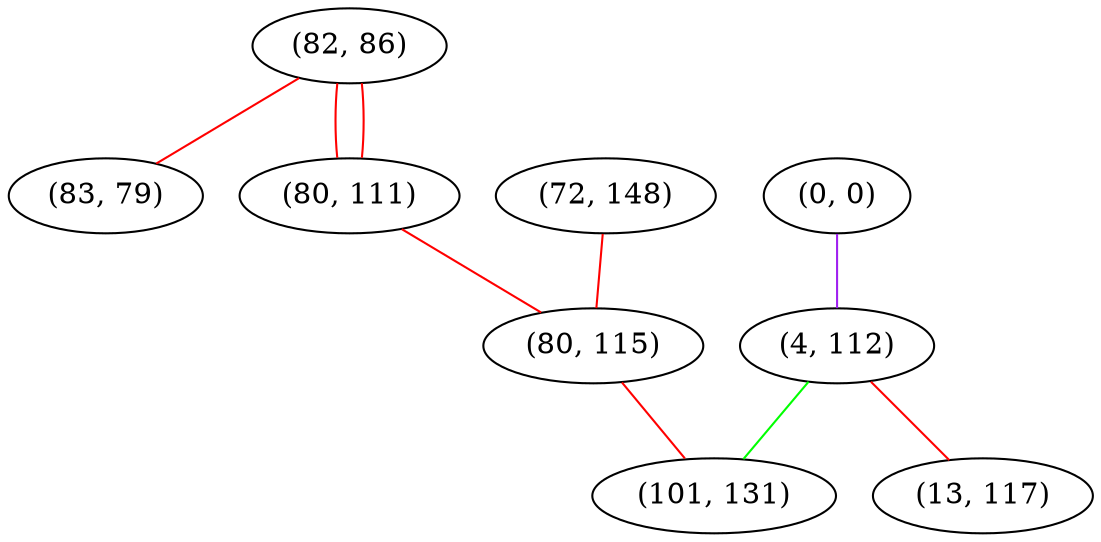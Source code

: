 graph "" {
"(82, 86)";
"(72, 148)";
"(83, 79)";
"(0, 0)";
"(80, 111)";
"(80, 115)";
"(4, 112)";
"(13, 117)";
"(101, 131)";
"(82, 86)" -- "(83, 79)"  [color=red, key=0, weight=1];
"(82, 86)" -- "(80, 111)"  [color=red, key=0, weight=1];
"(82, 86)" -- "(80, 111)"  [color=red, key=1, weight=1];
"(72, 148)" -- "(80, 115)"  [color=red, key=0, weight=1];
"(0, 0)" -- "(4, 112)"  [color=purple, key=0, weight=4];
"(80, 111)" -- "(80, 115)"  [color=red, key=0, weight=1];
"(80, 115)" -- "(101, 131)"  [color=red, key=0, weight=1];
"(4, 112)" -- "(13, 117)"  [color=red, key=0, weight=1];
"(4, 112)" -- "(101, 131)"  [color=green, key=0, weight=2];
}
